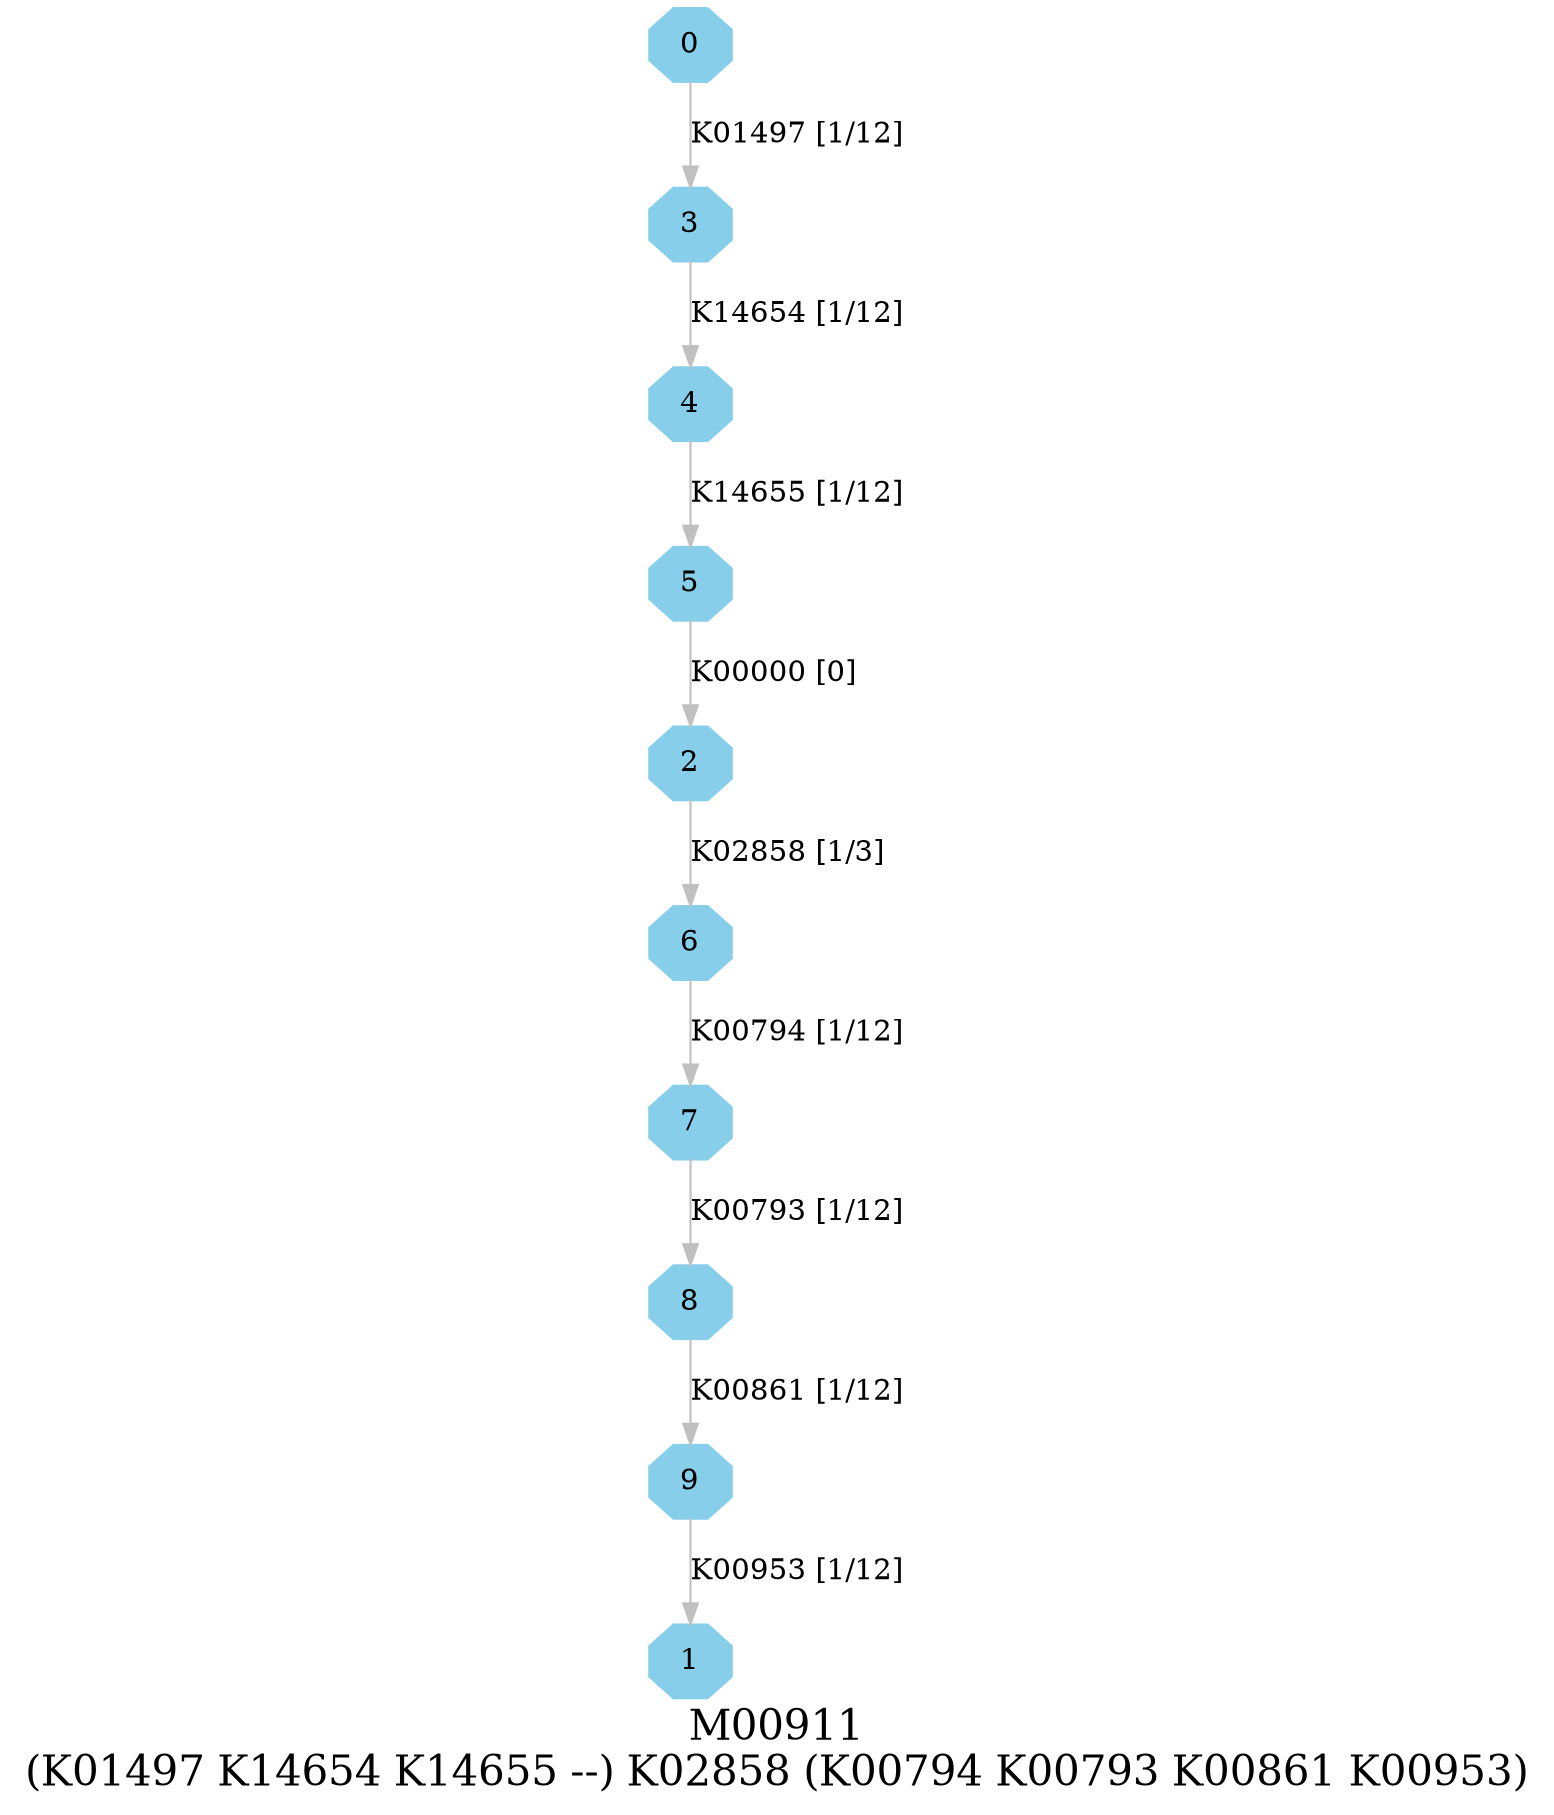 digraph G {
graph [label="M00911
(K01497 K14654 K14655 --) K02858 (K00794 K00793 K00861 K00953)",fontsize=20];
node [shape=box,style=filled];
edge [len=3,color=grey];
{node [width=.3,height=.3,shape=octagon,style=filled,color=skyblue] 0 1 2 3 4 5 6 7 8 9 }
0 -> 3 [label="K01497 [1/12]"];
2 -> 6 [label="K02858 [1/3]"];
3 -> 4 [label="K14654 [1/12]"];
4 -> 5 [label="K14655 [1/12]"];
5 -> 2 [label="K00000 [0]"];
6 -> 7 [label="K00794 [1/12]"];
7 -> 8 [label="K00793 [1/12]"];
8 -> 9 [label="K00861 [1/12]"];
9 -> 1 [label="K00953 [1/12]"];
}